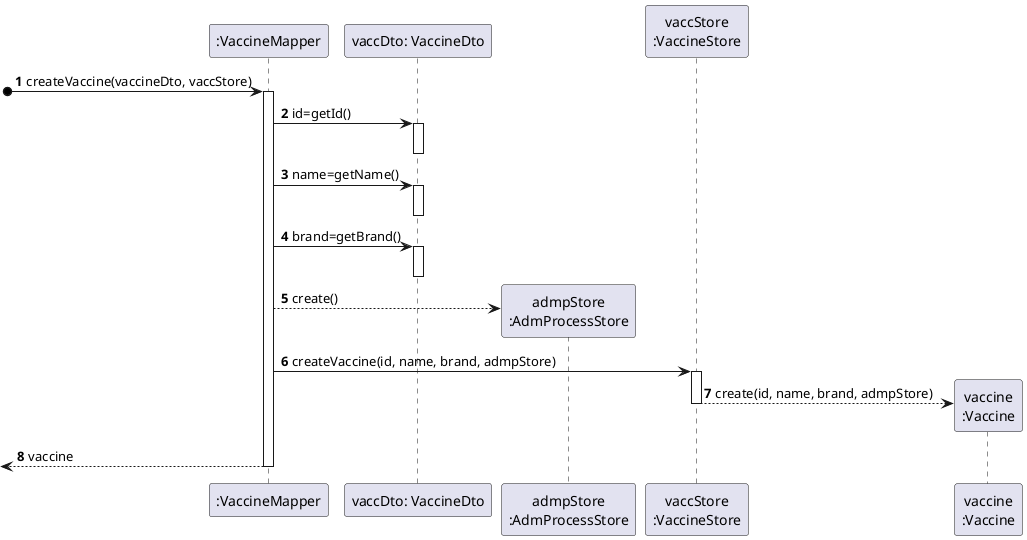 @startuml
autonumber
participant ":VaccineMapper" as vaccMapper
participant "vaccDto: VaccineDto" as vaccDto
participant "admpStore\n:AdmProcessStore" as admpStore
participant "vaccStore\n:VaccineStore" as vaccStore
participant "vaccine\n:Vaccine" as vaccine

[o->vaccMapper : createVaccine(vaccineDto, vaccStore)
activate vaccMapper

vaccMapper -> vaccDto : id=getId()
activate vaccDto
deactivate vaccDto

vaccMapper -> vaccDto : name=getName()
activate vaccDto
deactivate vaccDto

vaccMapper -> vaccDto : brand=getBrand()
activate vaccDto
deactivate vaccDto

vaccMapper --> admpStore ** :create()

vaccMapper -> vaccStore : createVaccine(id, name, brand, admpStore)
activate vaccStore
vaccStore --> vaccine ** : create(id, name, brand, admpStore)
deactivate vaccStore

[<-- vaccMapper : vaccine
deactivate vaccMapper

@enduml